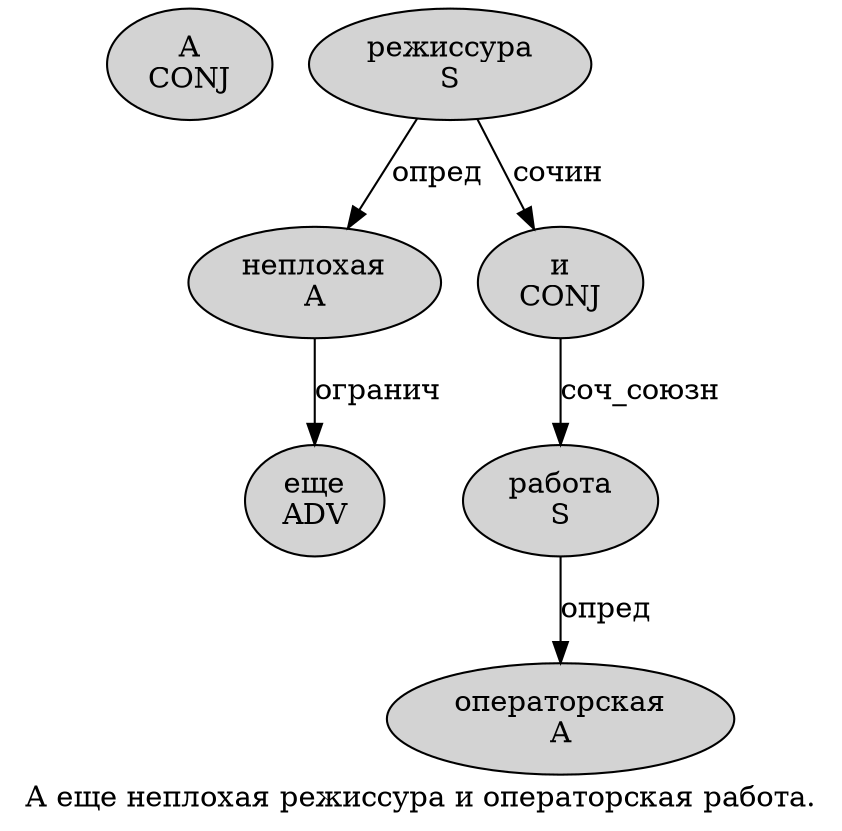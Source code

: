 digraph SENTENCE_2787 {
	graph [label="А еще неплохая режиссура и операторская работа."]
	node [style=filled]
		0 [label="А
CONJ" color="" fillcolor=lightgray penwidth=1 shape=ellipse]
		1 [label="еще
ADV" color="" fillcolor=lightgray penwidth=1 shape=ellipse]
		2 [label="неплохая
A" color="" fillcolor=lightgray penwidth=1 shape=ellipse]
		3 [label="режиссура
S" color="" fillcolor=lightgray penwidth=1 shape=ellipse]
		4 [label="и
CONJ" color="" fillcolor=lightgray penwidth=1 shape=ellipse]
		5 [label="операторская
A" color="" fillcolor=lightgray penwidth=1 shape=ellipse]
		6 [label="работа
S" color="" fillcolor=lightgray penwidth=1 shape=ellipse]
			3 -> 2 [label="опред"]
			3 -> 4 [label="сочин"]
			2 -> 1 [label="огранич"]
			6 -> 5 [label="опред"]
			4 -> 6 [label="соч_союзн"]
}
